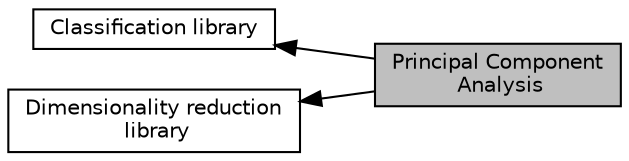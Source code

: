 digraph "Principal Component Analysis"
{
  edge [fontname="Helvetica",fontsize="10",labelfontname="Helvetica",labelfontsize="10"];
  node [fontname="Helvetica",fontsize="10",shape=record];
  rankdir=LR;
  Node1 [label="Classification library",height=0.2,width=0.4,color="black", fillcolor="white", style="filled",URL="$group__ClassificationLibrary.html"];
  Node0 [label="Principal Component\l Analysis",height=0.2,width=0.4,color="black", fillcolor="grey75", style="filled", fontcolor="black"];
  Node2 [label="Dimensionality reduction\l library",height=0.2,width=0.4,color="black", fillcolor="white", style="filled",URL="$group__DimRedLibrary.html"];
  Node1->Node0 [shape=plaintext, dir="back", style="solid"];
  Node2->Node0 [shape=plaintext, dir="back", style="solid"];
}
